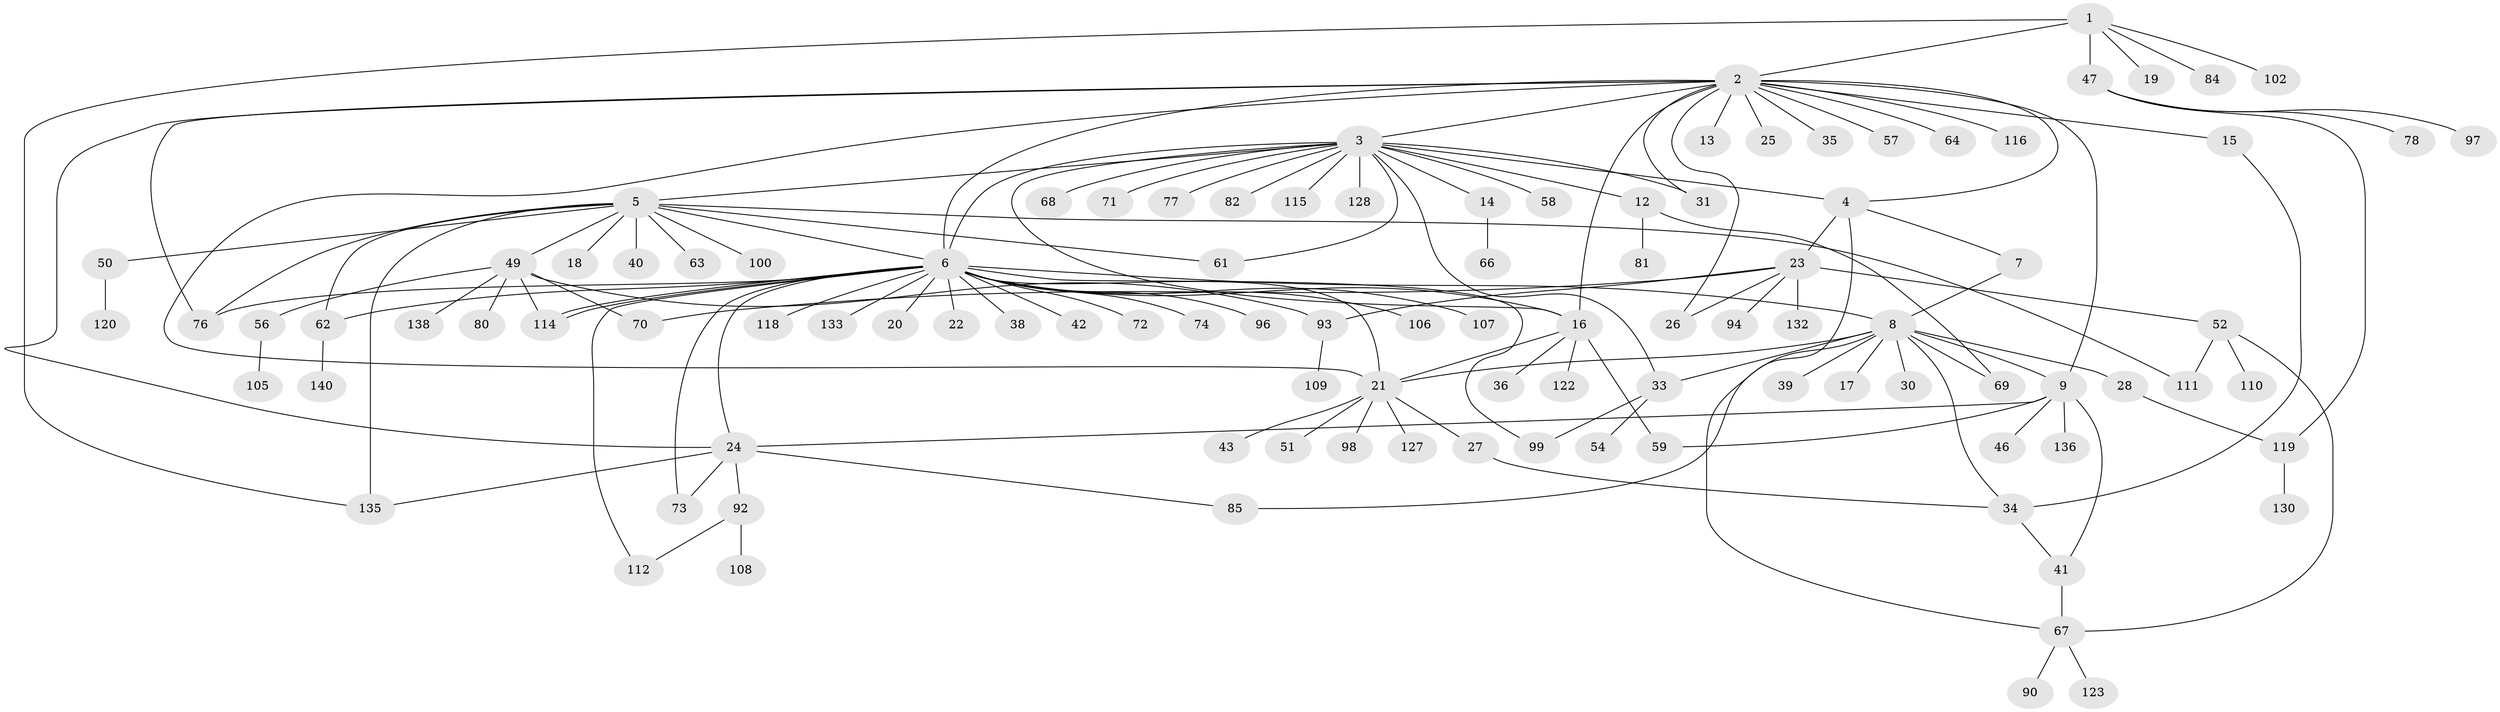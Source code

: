// Generated by graph-tools (version 1.1) at 2025/51/02/27/25 19:51:58]
// undirected, 105 vertices, 142 edges
graph export_dot {
graph [start="1"]
  node [color=gray90,style=filled];
  1 [super="+10"];
  2 [super="+44"];
  3 [super="+60"];
  4;
  5 [super="+11"];
  6 [super="+88"];
  7 [super="+75"];
  8 [super="+32"];
  9 [super="+104"];
  12 [super="+45"];
  13;
  14 [super="+103"];
  15;
  16 [super="+29"];
  17;
  18;
  19;
  20 [super="+48"];
  21 [super="+89"];
  22;
  23 [super="+37"];
  24 [super="+121"];
  25;
  26;
  27 [super="+139"];
  28 [super="+55"];
  30;
  31;
  33 [super="+95"];
  34 [super="+129"];
  35;
  36;
  38;
  39;
  40;
  41 [super="+131"];
  42 [super="+87"];
  43;
  46;
  47 [super="+53"];
  49 [super="+124"];
  50 [super="+65"];
  51;
  52 [super="+83"];
  54;
  56 [super="+86"];
  57;
  58;
  59;
  61;
  62 [super="+79"];
  63;
  64;
  66;
  67 [super="+91"];
  68 [super="+125"];
  69;
  70;
  71 [super="+101"];
  72;
  73 [super="+134"];
  74;
  76;
  77;
  78 [super="+137"];
  80;
  81;
  82;
  84;
  85;
  90;
  92;
  93;
  94;
  96;
  97;
  98;
  99;
  100 [super="+117"];
  102;
  105;
  106;
  107 [super="+113"];
  108;
  109;
  110;
  111;
  112;
  114;
  115;
  116;
  118;
  119 [super="+126"];
  120;
  122;
  123;
  127;
  128;
  130;
  132;
  133;
  135;
  136;
  138;
  140 [super="+141"];
  1 -- 2 [weight=2];
  1 -- 84;
  1 -- 102;
  1 -- 135;
  1 -- 19;
  1 -- 47;
  2 -- 3;
  2 -- 4;
  2 -- 6 [weight=2];
  2 -- 9;
  2 -- 13;
  2 -- 15;
  2 -- 16;
  2 -- 21;
  2 -- 24;
  2 -- 25;
  2 -- 26;
  2 -- 31;
  2 -- 35;
  2 -- 57;
  2 -- 64;
  2 -- 76;
  2 -- 116;
  3 -- 4;
  3 -- 5;
  3 -- 6;
  3 -- 12;
  3 -- 14;
  3 -- 16;
  3 -- 31;
  3 -- 33;
  3 -- 58;
  3 -- 61;
  3 -- 68;
  3 -- 71;
  3 -- 82;
  3 -- 115;
  3 -- 128;
  3 -- 77;
  4 -- 7;
  4 -- 23;
  4 -- 67;
  5 -- 6;
  5 -- 18;
  5 -- 49;
  5 -- 63;
  5 -- 76;
  5 -- 100;
  5 -- 135;
  5 -- 50;
  5 -- 40;
  5 -- 61;
  5 -- 62;
  5 -- 111;
  6 -- 8 [weight=2];
  6 -- 16;
  6 -- 20;
  6 -- 21;
  6 -- 22;
  6 -- 24 [weight=2];
  6 -- 38;
  6 -- 42;
  6 -- 62;
  6 -- 72;
  6 -- 74;
  6 -- 76;
  6 -- 96;
  6 -- 99;
  6 -- 107;
  6 -- 112;
  6 -- 114;
  6 -- 114;
  6 -- 118;
  6 -- 133;
  6 -- 106;
  6 -- 73;
  7 -- 8;
  8 -- 9;
  8 -- 17;
  8 -- 21;
  8 -- 28;
  8 -- 30;
  8 -- 34;
  8 -- 39;
  8 -- 69;
  8 -- 85;
  8 -- 33;
  9 -- 24;
  9 -- 41;
  9 -- 46;
  9 -- 59;
  9 -- 136;
  12 -- 69;
  12 -- 81;
  14 -- 66;
  15 -- 34;
  16 -- 21;
  16 -- 36;
  16 -- 59;
  16 -- 122;
  21 -- 27;
  21 -- 43;
  21 -- 51;
  21 -- 98;
  21 -- 127;
  23 -- 26;
  23 -- 52;
  23 -- 132;
  23 -- 70;
  23 -- 93;
  23 -- 94;
  24 -- 73;
  24 -- 85;
  24 -- 92;
  24 -- 135;
  27 -- 34;
  28 -- 119;
  33 -- 54;
  33 -- 99;
  34 -- 41;
  41 -- 67;
  47 -- 78;
  47 -- 97;
  47 -- 119;
  49 -- 56;
  49 -- 70;
  49 -- 80;
  49 -- 93;
  49 -- 114;
  49 -- 138;
  50 -- 120;
  52 -- 67;
  52 -- 110;
  52 -- 111;
  56 -- 105;
  62 -- 140;
  67 -- 90;
  67 -- 123;
  92 -- 108;
  92 -- 112;
  93 -- 109;
  119 -- 130;
}
